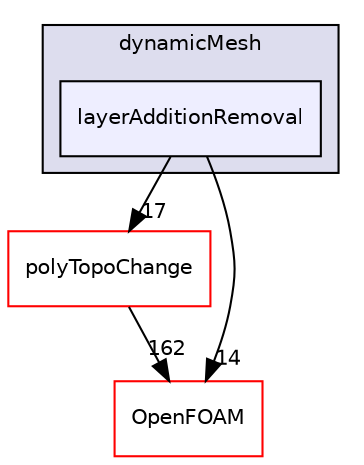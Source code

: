 digraph "src/dynamicMesh/layerAdditionRemoval" {
  bgcolor=transparent;
  compound=true
  node [ fontsize="10", fontname="Helvetica"];
  edge [ labelfontsize="10", labelfontname="Helvetica"];
  subgraph clusterdir_63742796c427c97a292c80f7db71da36 {
    graph [ bgcolor="#ddddee", pencolor="black", label="dynamicMesh" fontname="Helvetica", fontsize="10", URL="dir_63742796c427c97a292c80f7db71da36.html"]
  dir_75ed56908277ba9008d6d651379664b5 [shape=box, label="layerAdditionRemoval", style="filled", fillcolor="#eeeeff", pencolor="black", URL="dir_75ed56908277ba9008d6d651379664b5.html"];
  }
  dir_1dcc9f8d039401a5088c21c8f851d182 [shape=box label="polyTopoChange" color="red" URL="dir_1dcc9f8d039401a5088c21c8f851d182.html"];
  dir_c5473ff19b20e6ec4dfe5c310b3778a8 [shape=box label="OpenFOAM" color="red" URL="dir_c5473ff19b20e6ec4dfe5c310b3778a8.html"];
  dir_1dcc9f8d039401a5088c21c8f851d182->dir_c5473ff19b20e6ec4dfe5c310b3778a8 [headlabel="162", labeldistance=1.5 headhref="dir_000839_001950.html"];
  dir_75ed56908277ba9008d6d651379664b5->dir_1dcc9f8d039401a5088c21c8f851d182 [headlabel="17", labeldistance=1.5 headhref="dir_000807_000839.html"];
  dir_75ed56908277ba9008d6d651379664b5->dir_c5473ff19b20e6ec4dfe5c310b3778a8 [headlabel="14", labeldistance=1.5 headhref="dir_000807_001950.html"];
}

